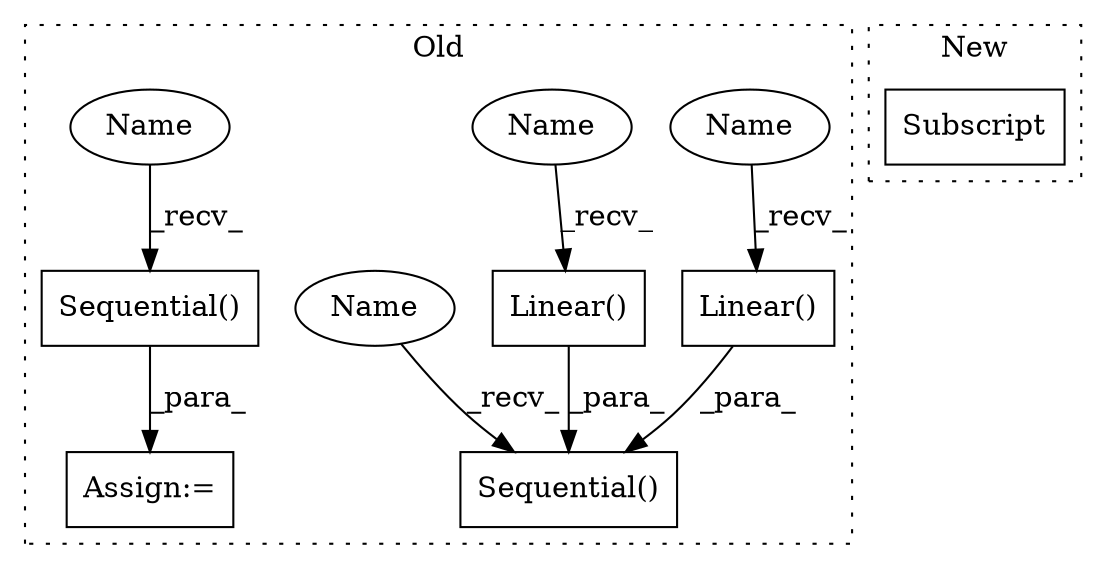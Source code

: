 digraph G {
subgraph cluster0 {
1 [label="Sequential()" a="75" s="3134,3149" l="14,23" shape="box"];
3 [label="Assign:=" a="68" s="3131" l="3" shape="box"];
4 [label="Linear()" a="75" s="2605" l="170" shape="box"];
5 [label="Sequential()" a="75" s="2233,2795" l="18,4" shape="box"];
6 [label="Linear()" a="75" s="2251" l="125" shape="box"];
7 [label="Name" a="87" s="2251" l="2" shape="ellipse"];
8 [label="Name" a="87" s="2605" l="2" shape="ellipse"];
9 [label="Name" a="87" s="2233" l="2" shape="ellipse"];
10 [label="Name" a="87" s="3134" l="2" shape="ellipse"];
label = "Old";
style="dotted";
}
subgraph cluster1 {
2 [label="Subscript" a="63" s="503,0" l="24,0" shape="box"];
label = "New";
style="dotted";
}
1 -> 3 [label="_para_"];
4 -> 5 [label="_para_"];
6 -> 5 [label="_para_"];
7 -> 6 [label="_recv_"];
8 -> 4 [label="_recv_"];
9 -> 5 [label="_recv_"];
10 -> 1 [label="_recv_"];
}